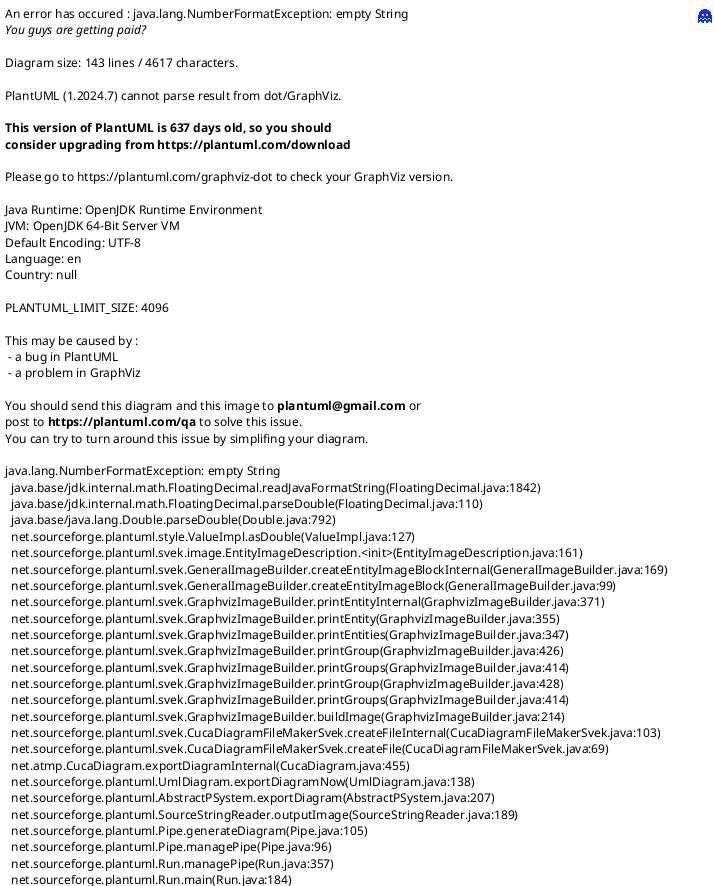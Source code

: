 @startuml
' Global AI Maturity Model (GAIMM) — Enhanced Maturity Progression View

' Define Styles for Levels
<style>
rectangle {
  RoundCorner 15
  Shadowing true
  BorderColor #333
  FontSize 12
  MinimumWidth 160
  MinimumHeight 60
  HorizontalAlignment center
  VerticalAlignment middle
}

.level1 {
  BackgroundColor #FFCDD2
}
.level2 {
  BackgroundColor #FFF9C4
}
.level3 {
  BackgroundColor #BBDEFB
}
.level4 {
  BackgroundColor #C8E6C9
}
.level5 {
  BackgroundColor #D1C4E9
}

legendBox {
  FontSize 10
  LineColor #999
  Padding 5
  BackgroundColor #f5f5f5
  BorderColor #999
}
</style>

skinparam linetype ortho
skinparam defaultTextAlignment center
left to right direction

title Global AI Maturity Model (GAIMM)

package "Pillars with Maturity Levels" {
left to right direction

  ' ----------- Pillar 1 -----------
  package "1. Strategy & Governance" {
    top to bottom direction
    rectangle "Level 1: Exploratory\nAd-hoc vision" as SG_L1 <<level1>>
    rectangle "Level 2: Foundational\nSome leadership buy-in" as SG_L2 <<level2>>
    rectangle "Level 3: Structured\nPolicy defined" as SG_L3 <<level3>>
    rectangle "Level 4: Enterprise-Integrated\nEnterprise governance" as SG_L4 <<level4>>
    rectangle "Level 5: Transformative\nProactive alignment" as SG_L5 <<level5>>
    SG_L5 <-- SG_L4
    SG_L4 <-- SG_L3
    SG_L3 <-- SG_L2
    SG_L2 <-- SG_L1
  }

  ' ----------- Pillar 2 -----------
  package "2. Organization & Talent" {
    top to bottom direction
    rectangle "Level 1: Exploratory\nNo AI roles" as OT_L1 <<level1>>
    rectangle "Level 2: Foundational\nScattered skills" as OT_L2 <<level2>>
    rectangle "Level 3: Structured\nDefined CoE" as OT_L3 <<level3>>
    rectangle "Level 4: Enterprise-Integrated\nUpskilling & hiring" as OT_L4 <<level4>>
    rectangle "Level 5: Transformative\nEmbedded talent" as OT_L5 <<level5>>
    OT_L5 <-- OT_L4
    OT_L4 <-- OT_L3
    OT_L3 <-- OT_L2
    OT_L2 <-- OT_L1
  }

  ' ----------- Pillar 3 -----------
  package "3. Data & Infrastructure" {
    top to bottom direction
    rectangle "Level 1: Exploratory\nUnstructured data" as DI_L1 <<level1>>
    rectangle "Level 2: Foundational\nBasic data access" as DI_L2 <<level2>>
    rectangle "Level 3: Structured\nData platform exists" as DI_L3 <<level3>>
    rectangle "Level 4: Enterprise-Integrated\nData quality enforced" as DI_L4 <<level4>>
    rectangle "Level 5: Transformative\nAI-ready infrastructure" as DI_L5 <<level5>>
    DI_L5 <-- DI_L4
    DI_L4 <-- DI_L3
    DI_L3 <-- DI_L2
    DI_L2 <-- DI_L1
  }

  ' ----------- Pillar 4 -----------
  package "4. AI Lifecycle & Operations" {
    top to bottom direction
    rectangle "Level 1: Exploratory\nPOCs only" as ALO_L1 <<level1>>
    rectangle "Level 2: Foundational\nIsolated dev" as ALO_L2 <<level2>>
    rectangle "Level 3: Structured\nBasic MLOps" as ALO_L3 <<level3>>
    rectangle "Level 4: Enterprise-Integrated\nIntegrated pipelines" as ALO_L4 <<level4>>
    rectangle "Level 5: Transformative\nContinuous AI delivery" as ALO_L5 <<level5>>
    ALO_L5 <-- ALO_L4
    ALO_L4 <-- ALO_L3
    ALO_L3 <-- ALO_L2
    ALO_L2 <-- ALO_L1
  }

  ' ----------- Pillar 5 -----------
  package "5. Ethics, Risk & Compliance" {
    top to bottom direction
    rectangle "Level 1: Exploratory\nNo guardrails" as ERC_L1 <<level1>>
    rectangle "Level 2: Foundational\nAd-hoc reviews" as ERC_L2 <<level2>>
    rectangle "Level 3: Structured\nEthics policy defined" as ERC_L3 <<level3>>
    rectangle "Level 4: Enterprise-Integrated\nExplainability enforced" as ERC_L4 <<level4>>
    rectangle "Level 5: Transformative\nAutomated compliance" as ERC_L5 <<level5>>
    ERC_L5 <-- ERC_L4
    ERC_L4 <-- ERC_L3
    ERC_L3 <-- ERC_L2
    ERC_L2 <-- ERC_L1
  }

  ' ----------- Pillar 6 -----------
  package "6. Impact & Value Realization" {
    top to bottom direction
    rectangle "Level 1: Exploratory\nNo KPIs" as IVR_L1 <<level1>>
    rectangle "Level 2: Foundational\nPilot ROI estimates" as IVR_L2 <<level2>>
    rectangle "Level 3: Structured\nUse case prioritization" as IVR_L3 <<level3>>
    rectangle "Level 4: Enterprise-Integrated\nTracked KPIs" as IVR_L4 <<level4>>
    rectangle "Level 5: Transformative\nBusiness value achieved" as IVR_L5 <<level5>>
    IVR_L5 <-- IVR_L4
    IVR_L4 <-- IVR_L3
    IVR_L3 <-- IVR_L2
    IVR_L2 <-- IVR_L1
  }

  ' Horizontal hidden links to maintain layout
  "1. Strategy & Governance" -r[hidden]-> "2. Organization & Talent"
  "2. Organization & Talent" -r[hidden]-> "3. Data & Infrastructure"
  "3. Data & Infrastructure" -r[hidden]-> "4. AI Lifecycle & Operations"
  "4. AI Lifecycle & Operations" -r[hidden]-> "5. Ethics, Risk & Compliance"
  "5. Ethics, Risk & Compliance" -r[hidden]-> "6. Impact & Value Realization"
}

' ---------- Legend ----------

legend right
|= Level |= Description |
|<#FFCDD2>Level 1| Exploratory |
|<#FFF9C4>Level 2| Foundational |
|<#BBDEFB>Level 3| Structured |
|<#C8E6C9>Level 4| Enterprise-Integrated |
|<#D1C4E9>Level 5| Transformative |
endlegend
@enduml
